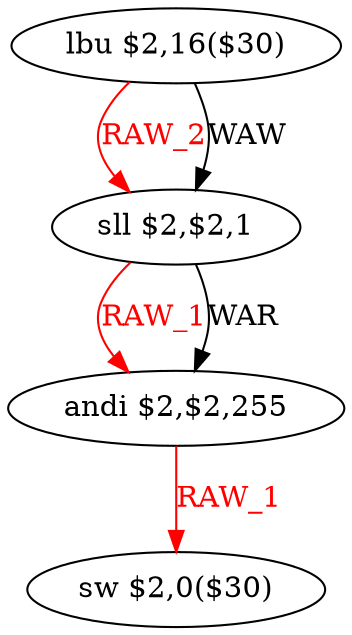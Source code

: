 digraph G1 {
node [shape = ellipse];
i0 [label = "lbu $2,16($30)"] ;
i0 ->  i1 [color = red, fontcolor = red, label= "RAW_2"];
i0 ->  i1 [label= "WAW"];
i1 [label = "sll $2,$2,1"] ;
i1 ->  i2 [color = red, fontcolor = red, label= "RAW_1"];
i1 ->  i2 [label= "WAR"];
i2 [label = "andi $2,$2,255"] ;
i2 ->  i3 [color = red, fontcolor = red, label= "RAW_1"];
i3 [label = "sw $2,0($30)"] ;
}
